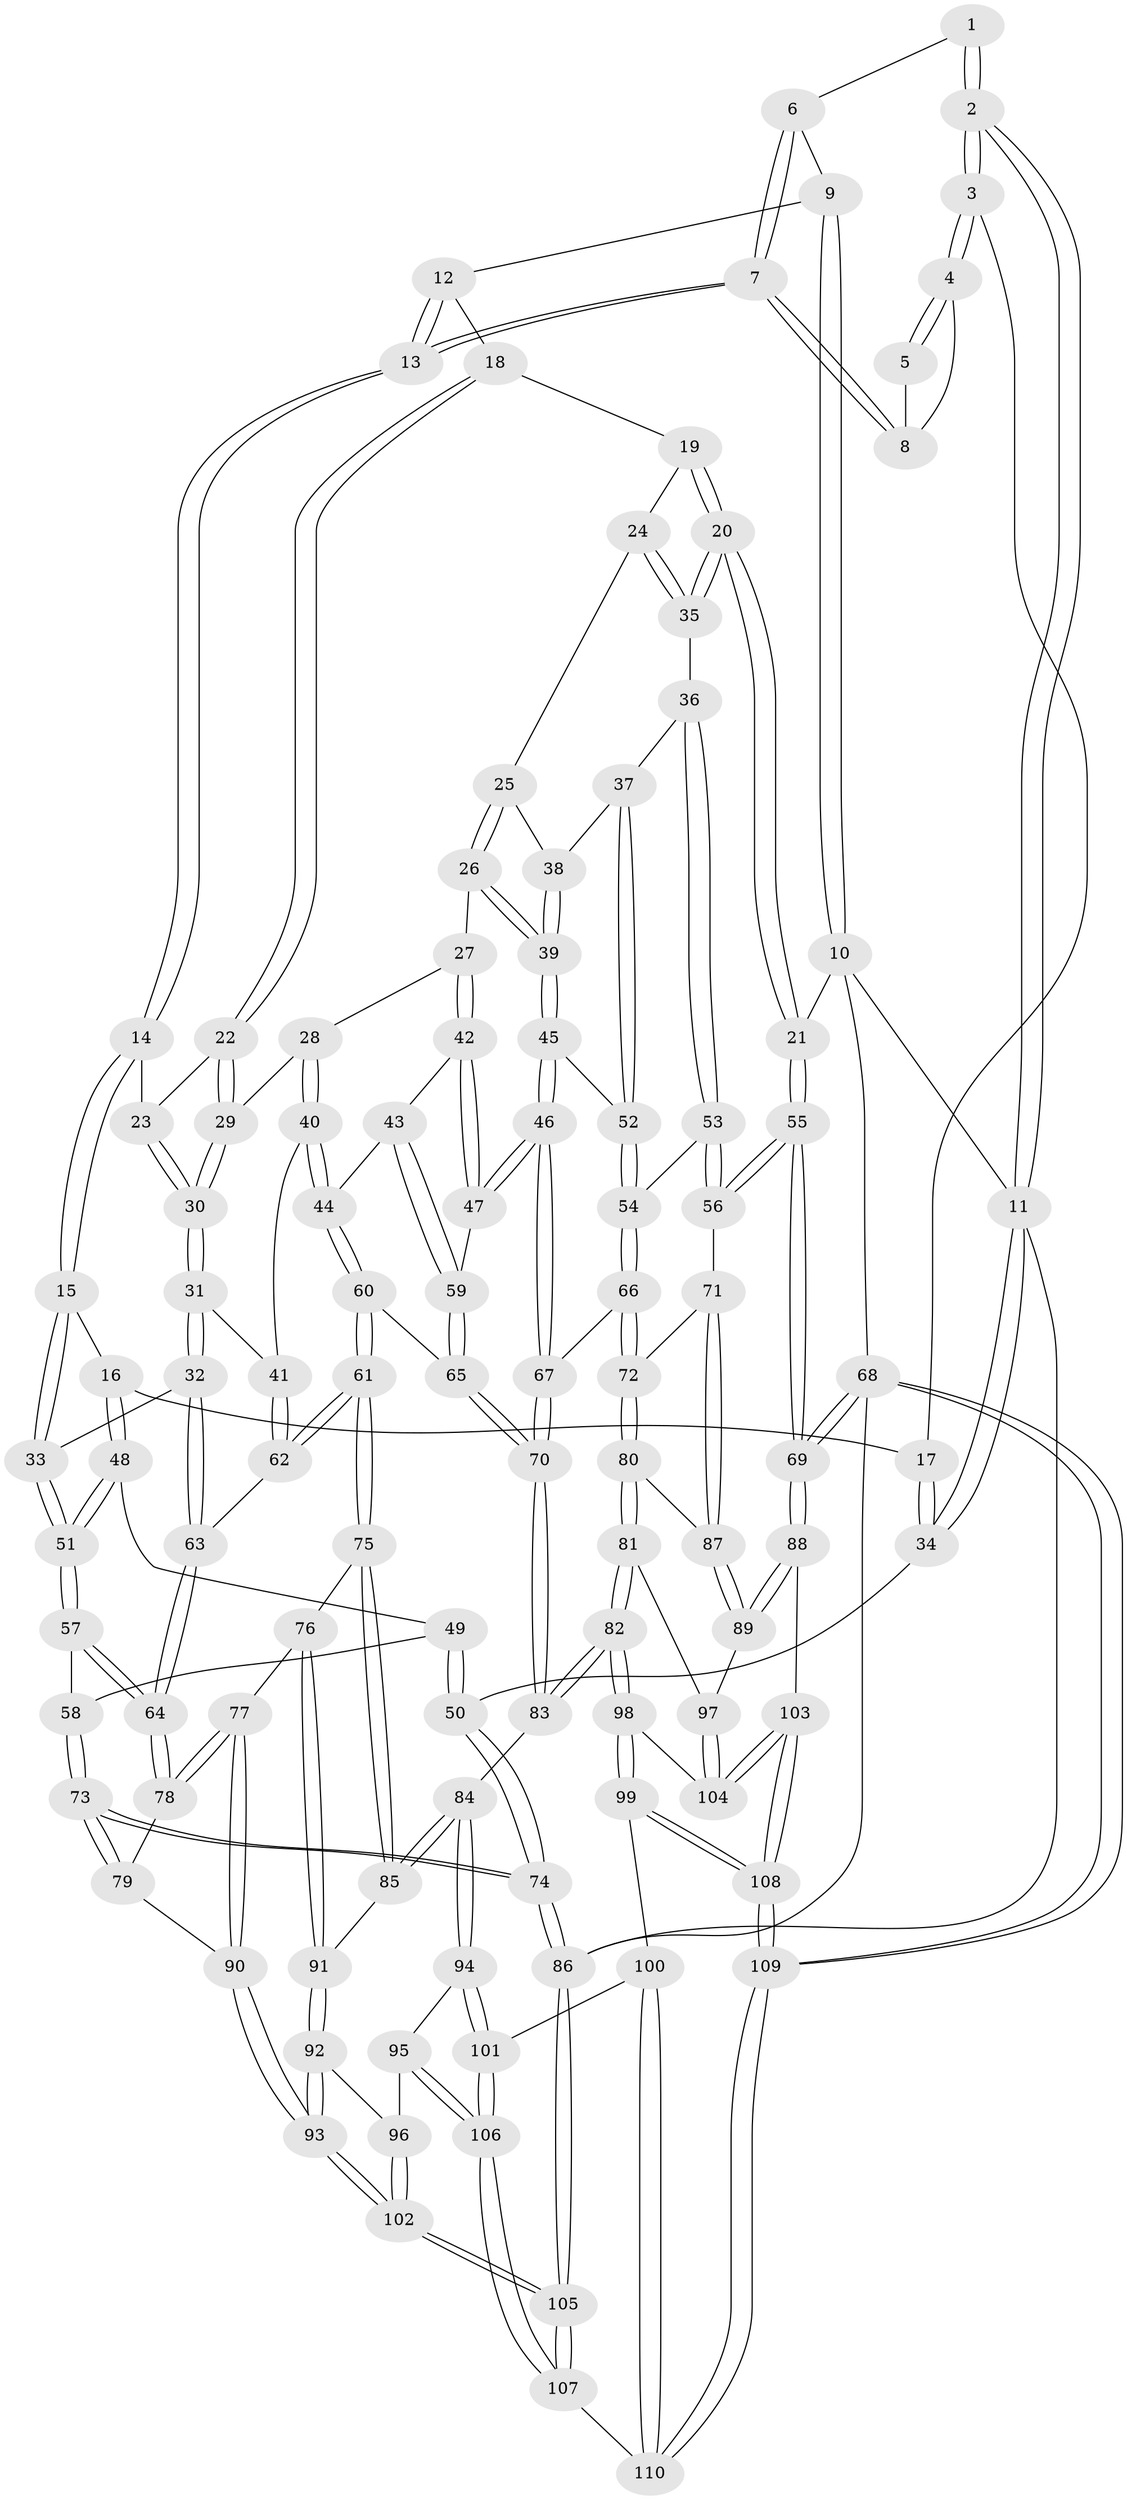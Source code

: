 // Generated by graph-tools (version 1.1) at 2025/03/03/09/25 03:03:26]
// undirected, 110 vertices, 272 edges
graph export_dot {
graph [start="1"]
  node [color=gray90,style=filled];
  1 [pos="+0.19774653144275467+0"];
  2 [pos="+0+0"];
  3 [pos="+0.07179121730575601+0.05625374537272318"];
  4 [pos="+0.07367293089125339+0.05530931683812766"];
  5 [pos="+0.12312348531061466+0"];
  6 [pos="+0.29890208747440195+0"];
  7 [pos="+0.2516790551869479+0.0795879022721316"];
  8 [pos="+0.12035650722799002+0.045755270453480816"];
  9 [pos="+0.5469834527713134+0"];
  10 [pos="+1+0"];
  11 [pos="+0+0"];
  12 [pos="+0.5635105327653425+0.031072013638196675"];
  13 [pos="+0.25452990262576164+0.11071884721103552"];
  14 [pos="+0.2531051959475943+0.12664890294225684"];
  15 [pos="+0.2362947018955719+0.14750787545212204"];
  16 [pos="+0.13825135883057854+0.21742897605767797"];
  17 [pos="+0.05513764869441915+0.16441534442506664"];
  18 [pos="+0.5667198192377121+0.046805772278220026"];
  19 [pos="+0.6173026590702629+0.08692461605171173"];
  20 [pos="+1+0.06247322078405203"];
  21 [pos="+1+0"];
  22 [pos="+0.4998262424227774+0.15109935788853485"];
  23 [pos="+0.34352747113065557+0.16555862034500768"];
  24 [pos="+0.685458683285788+0.20297981684223151"];
  25 [pos="+0.6830535922234126+0.2102001956538705"];
  26 [pos="+0.625128095141315+0.2703603843810401"];
  27 [pos="+0.593010096919543+0.28156164171076864"];
  28 [pos="+0.5152382134269505+0.2449635490758868"];
  29 [pos="+0.49964278514530297+0.15608592261300466"];
  30 [pos="+0.38288579088592845+0.27678634062769936"];
  31 [pos="+0.3800986430176924+0.31796418461866094"];
  32 [pos="+0.3786912958740074+0.31881314831700336"];
  33 [pos="+0.32471669903593875+0.3133359436631474"];
  34 [pos="+0+0.13128130283824044"];
  35 [pos="+0.8758791024142739+0.21003084259230265"];
  36 [pos="+0.8377425658746008+0.2965707266821944"];
  37 [pos="+0.7583836951501057+0.3270941239754327"];
  38 [pos="+0.698475584041065+0.25931816114322076"];
  39 [pos="+0.6797375312975417+0.3806436621038351"];
  40 [pos="+0.4729363370717378+0.3220322833164029"];
  41 [pos="+0.4451345169370795+0.32635502872915406"];
  42 [pos="+0.5890080414303883+0.3065916780561202"];
  43 [pos="+0.5447326212714189+0.35237020883907744"];
  44 [pos="+0.4984164769704447+0.34881265462295646"];
  45 [pos="+0.6804382478224761+0.3845393915651283"];
  46 [pos="+0.6642118578476152+0.4060104209785501"];
  47 [pos="+0.6387164436853099+0.40727708754577746"];
  48 [pos="+0.13690984575403642+0.23453448810482305"];
  49 [pos="+0.0658956229632491+0.30943292249505683"];
  50 [pos="+0+0.39894012254864003"];
  51 [pos="+0.21807685348605416+0.36840529399538235"];
  52 [pos="+0.7218727223251987+0.3699375294873226"];
  53 [pos="+0.8585110857637984+0.44405748347292046"];
  54 [pos="+0.8523412354786889+0.4454328950289417"];
  55 [pos="+1+0.4843551217989412"];
  56 [pos="+0.9814383511199247+0.5019376230107017"];
  57 [pos="+0.21321366179250348+0.4634707643515746"];
  58 [pos="+0.10062657634277025+0.46806120005097496"];
  59 [pos="+0.6149792149189997+0.4155749755830837"];
  60 [pos="+0.5106181175493405+0.49625478021454067"];
  61 [pos="+0.4552008319885208+0.503959229176991"];
  62 [pos="+0.43508086195797585+0.49069042511168126"];
  63 [pos="+0.3582387208047622+0.4608466261490336"];
  64 [pos="+0.23939147527040533+0.4906090282744398"];
  65 [pos="+0.5228833353942703+0.4993088360282994"];
  66 [pos="+0.737013199236663+0.5110939070526775"];
  67 [pos="+0.719100089151025+0.5034223531762978"];
  68 [pos="+1+1"];
  69 [pos="+1+0.8419284035802557"];
  70 [pos="+0.5844398761799691+0.5756202736542572"];
  71 [pos="+0.9063412587565021+0.5788245130819052"];
  72 [pos="+0.7584365511100079+0.5860246402209761"];
  73 [pos="+0+0.5811717909378352"];
  74 [pos="+0+0.5868823255557059"];
  75 [pos="+0.43941655851007694+0.542515796670659"];
  76 [pos="+0.30740343427780786+0.6335846782904082"];
  77 [pos="+0.27686485100316627+0.623556925968818"];
  78 [pos="+0.24189372438654902+0.5358998909089336"];
  79 [pos="+0.08379626740195295+0.6360775363813449"];
  80 [pos="+0.7371938553099578+0.6632422918340052"];
  81 [pos="+0.6643771306091167+0.7056735665442461"];
  82 [pos="+0.6643633806881619+0.7056792439145584"];
  83 [pos="+0.5948230924156441+0.6689602167440271"];
  84 [pos="+0.5251193314625388+0.7003893525449678"];
  85 [pos="+0.45218302651075987+0.6635791784407058"];
  86 [pos="+0+1"];
  87 [pos="+0.8619009620843021+0.7067510843487664"];
  88 [pos="+0.9079453645408588+0.7602641467623016"];
  89 [pos="+0.8746737523112341+0.7308524591864455"];
  90 [pos="+0.19442705862504198+0.7311385398122159"];
  91 [pos="+0.3632960276468216+0.6822616175359383"];
  92 [pos="+0.3634497740592427+0.6923723745855507"];
  93 [pos="+0.1893707583243386+0.8245583486432903"];
  94 [pos="+0.49545681094712807+0.7714309154794907"];
  95 [pos="+0.40965647210539397+0.7983463987179893"];
  96 [pos="+0.37013908756715785+0.7516759044385593"];
  97 [pos="+0.7979463179966806+0.7788161710062024"];
  98 [pos="+0.6690045869540009+0.7877773037827313"];
  99 [pos="+0.6391199969639181+0.8867969254885092"];
  100 [pos="+0.6022754070627354+0.9051233200305377"];
  101 [pos="+0.5446706134695334+0.8697194455996969"];
  102 [pos="+0.18812491164010856+0.8366072260054035"];
  103 [pos="+0.8188160924724894+0.898139301618941"];
  104 [pos="+0.7774890600721289+0.8168424557482051"];
  105 [pos="+0.06355210512745357+1"];
  106 [pos="+0.3709369624854896+0.9163827509093253"];
  107 [pos="+0.13904856879443037+1"];
  108 [pos="+0.8099274460294028+0.9645416758539587"];
  109 [pos="+1+1"];
  110 [pos="+0.5039931928316526+1"];
  1 -- 2;
  1 -- 2;
  1 -- 6;
  2 -- 3;
  2 -- 3;
  2 -- 11;
  2 -- 11;
  3 -- 4;
  3 -- 4;
  3 -- 17;
  4 -- 5;
  4 -- 5;
  4 -- 8;
  5 -- 8;
  6 -- 7;
  6 -- 7;
  6 -- 9;
  7 -- 8;
  7 -- 8;
  7 -- 13;
  7 -- 13;
  9 -- 10;
  9 -- 10;
  9 -- 12;
  10 -- 11;
  10 -- 21;
  10 -- 68;
  11 -- 34;
  11 -- 34;
  11 -- 86;
  12 -- 13;
  12 -- 13;
  12 -- 18;
  13 -- 14;
  13 -- 14;
  14 -- 15;
  14 -- 15;
  14 -- 23;
  15 -- 16;
  15 -- 33;
  15 -- 33;
  16 -- 17;
  16 -- 48;
  16 -- 48;
  17 -- 34;
  17 -- 34;
  18 -- 19;
  18 -- 22;
  18 -- 22;
  19 -- 20;
  19 -- 20;
  19 -- 24;
  20 -- 21;
  20 -- 21;
  20 -- 35;
  20 -- 35;
  21 -- 55;
  21 -- 55;
  22 -- 23;
  22 -- 29;
  22 -- 29;
  23 -- 30;
  23 -- 30;
  24 -- 25;
  24 -- 35;
  24 -- 35;
  25 -- 26;
  25 -- 26;
  25 -- 38;
  26 -- 27;
  26 -- 39;
  26 -- 39;
  27 -- 28;
  27 -- 42;
  27 -- 42;
  28 -- 29;
  28 -- 40;
  28 -- 40;
  29 -- 30;
  29 -- 30;
  30 -- 31;
  30 -- 31;
  31 -- 32;
  31 -- 32;
  31 -- 41;
  32 -- 33;
  32 -- 63;
  32 -- 63;
  33 -- 51;
  33 -- 51;
  34 -- 50;
  35 -- 36;
  36 -- 37;
  36 -- 53;
  36 -- 53;
  37 -- 38;
  37 -- 52;
  37 -- 52;
  38 -- 39;
  38 -- 39;
  39 -- 45;
  39 -- 45;
  40 -- 41;
  40 -- 44;
  40 -- 44;
  41 -- 62;
  41 -- 62;
  42 -- 43;
  42 -- 47;
  42 -- 47;
  43 -- 44;
  43 -- 59;
  43 -- 59;
  44 -- 60;
  44 -- 60;
  45 -- 46;
  45 -- 46;
  45 -- 52;
  46 -- 47;
  46 -- 47;
  46 -- 67;
  46 -- 67;
  47 -- 59;
  48 -- 49;
  48 -- 51;
  48 -- 51;
  49 -- 50;
  49 -- 50;
  49 -- 58;
  50 -- 74;
  50 -- 74;
  51 -- 57;
  51 -- 57;
  52 -- 54;
  52 -- 54;
  53 -- 54;
  53 -- 56;
  53 -- 56;
  54 -- 66;
  54 -- 66;
  55 -- 56;
  55 -- 56;
  55 -- 69;
  55 -- 69;
  56 -- 71;
  57 -- 58;
  57 -- 64;
  57 -- 64;
  58 -- 73;
  58 -- 73;
  59 -- 65;
  59 -- 65;
  60 -- 61;
  60 -- 61;
  60 -- 65;
  61 -- 62;
  61 -- 62;
  61 -- 75;
  61 -- 75;
  62 -- 63;
  63 -- 64;
  63 -- 64;
  64 -- 78;
  64 -- 78;
  65 -- 70;
  65 -- 70;
  66 -- 67;
  66 -- 72;
  66 -- 72;
  67 -- 70;
  67 -- 70;
  68 -- 69;
  68 -- 69;
  68 -- 109;
  68 -- 109;
  68 -- 86;
  69 -- 88;
  69 -- 88;
  70 -- 83;
  70 -- 83;
  71 -- 72;
  71 -- 87;
  71 -- 87;
  72 -- 80;
  72 -- 80;
  73 -- 74;
  73 -- 74;
  73 -- 79;
  73 -- 79;
  74 -- 86;
  74 -- 86;
  75 -- 76;
  75 -- 85;
  75 -- 85;
  76 -- 77;
  76 -- 91;
  76 -- 91;
  77 -- 78;
  77 -- 78;
  77 -- 90;
  77 -- 90;
  78 -- 79;
  79 -- 90;
  80 -- 81;
  80 -- 81;
  80 -- 87;
  81 -- 82;
  81 -- 82;
  81 -- 97;
  82 -- 83;
  82 -- 83;
  82 -- 98;
  82 -- 98;
  83 -- 84;
  84 -- 85;
  84 -- 85;
  84 -- 94;
  84 -- 94;
  85 -- 91;
  86 -- 105;
  86 -- 105;
  87 -- 89;
  87 -- 89;
  88 -- 89;
  88 -- 89;
  88 -- 103;
  89 -- 97;
  90 -- 93;
  90 -- 93;
  91 -- 92;
  91 -- 92;
  92 -- 93;
  92 -- 93;
  92 -- 96;
  93 -- 102;
  93 -- 102;
  94 -- 95;
  94 -- 101;
  94 -- 101;
  95 -- 96;
  95 -- 106;
  95 -- 106;
  96 -- 102;
  96 -- 102;
  97 -- 104;
  97 -- 104;
  98 -- 99;
  98 -- 99;
  98 -- 104;
  99 -- 100;
  99 -- 108;
  99 -- 108;
  100 -- 101;
  100 -- 110;
  100 -- 110;
  101 -- 106;
  101 -- 106;
  102 -- 105;
  102 -- 105;
  103 -- 104;
  103 -- 104;
  103 -- 108;
  103 -- 108;
  105 -- 107;
  105 -- 107;
  106 -- 107;
  106 -- 107;
  107 -- 110;
  108 -- 109;
  108 -- 109;
  109 -- 110;
  109 -- 110;
}

